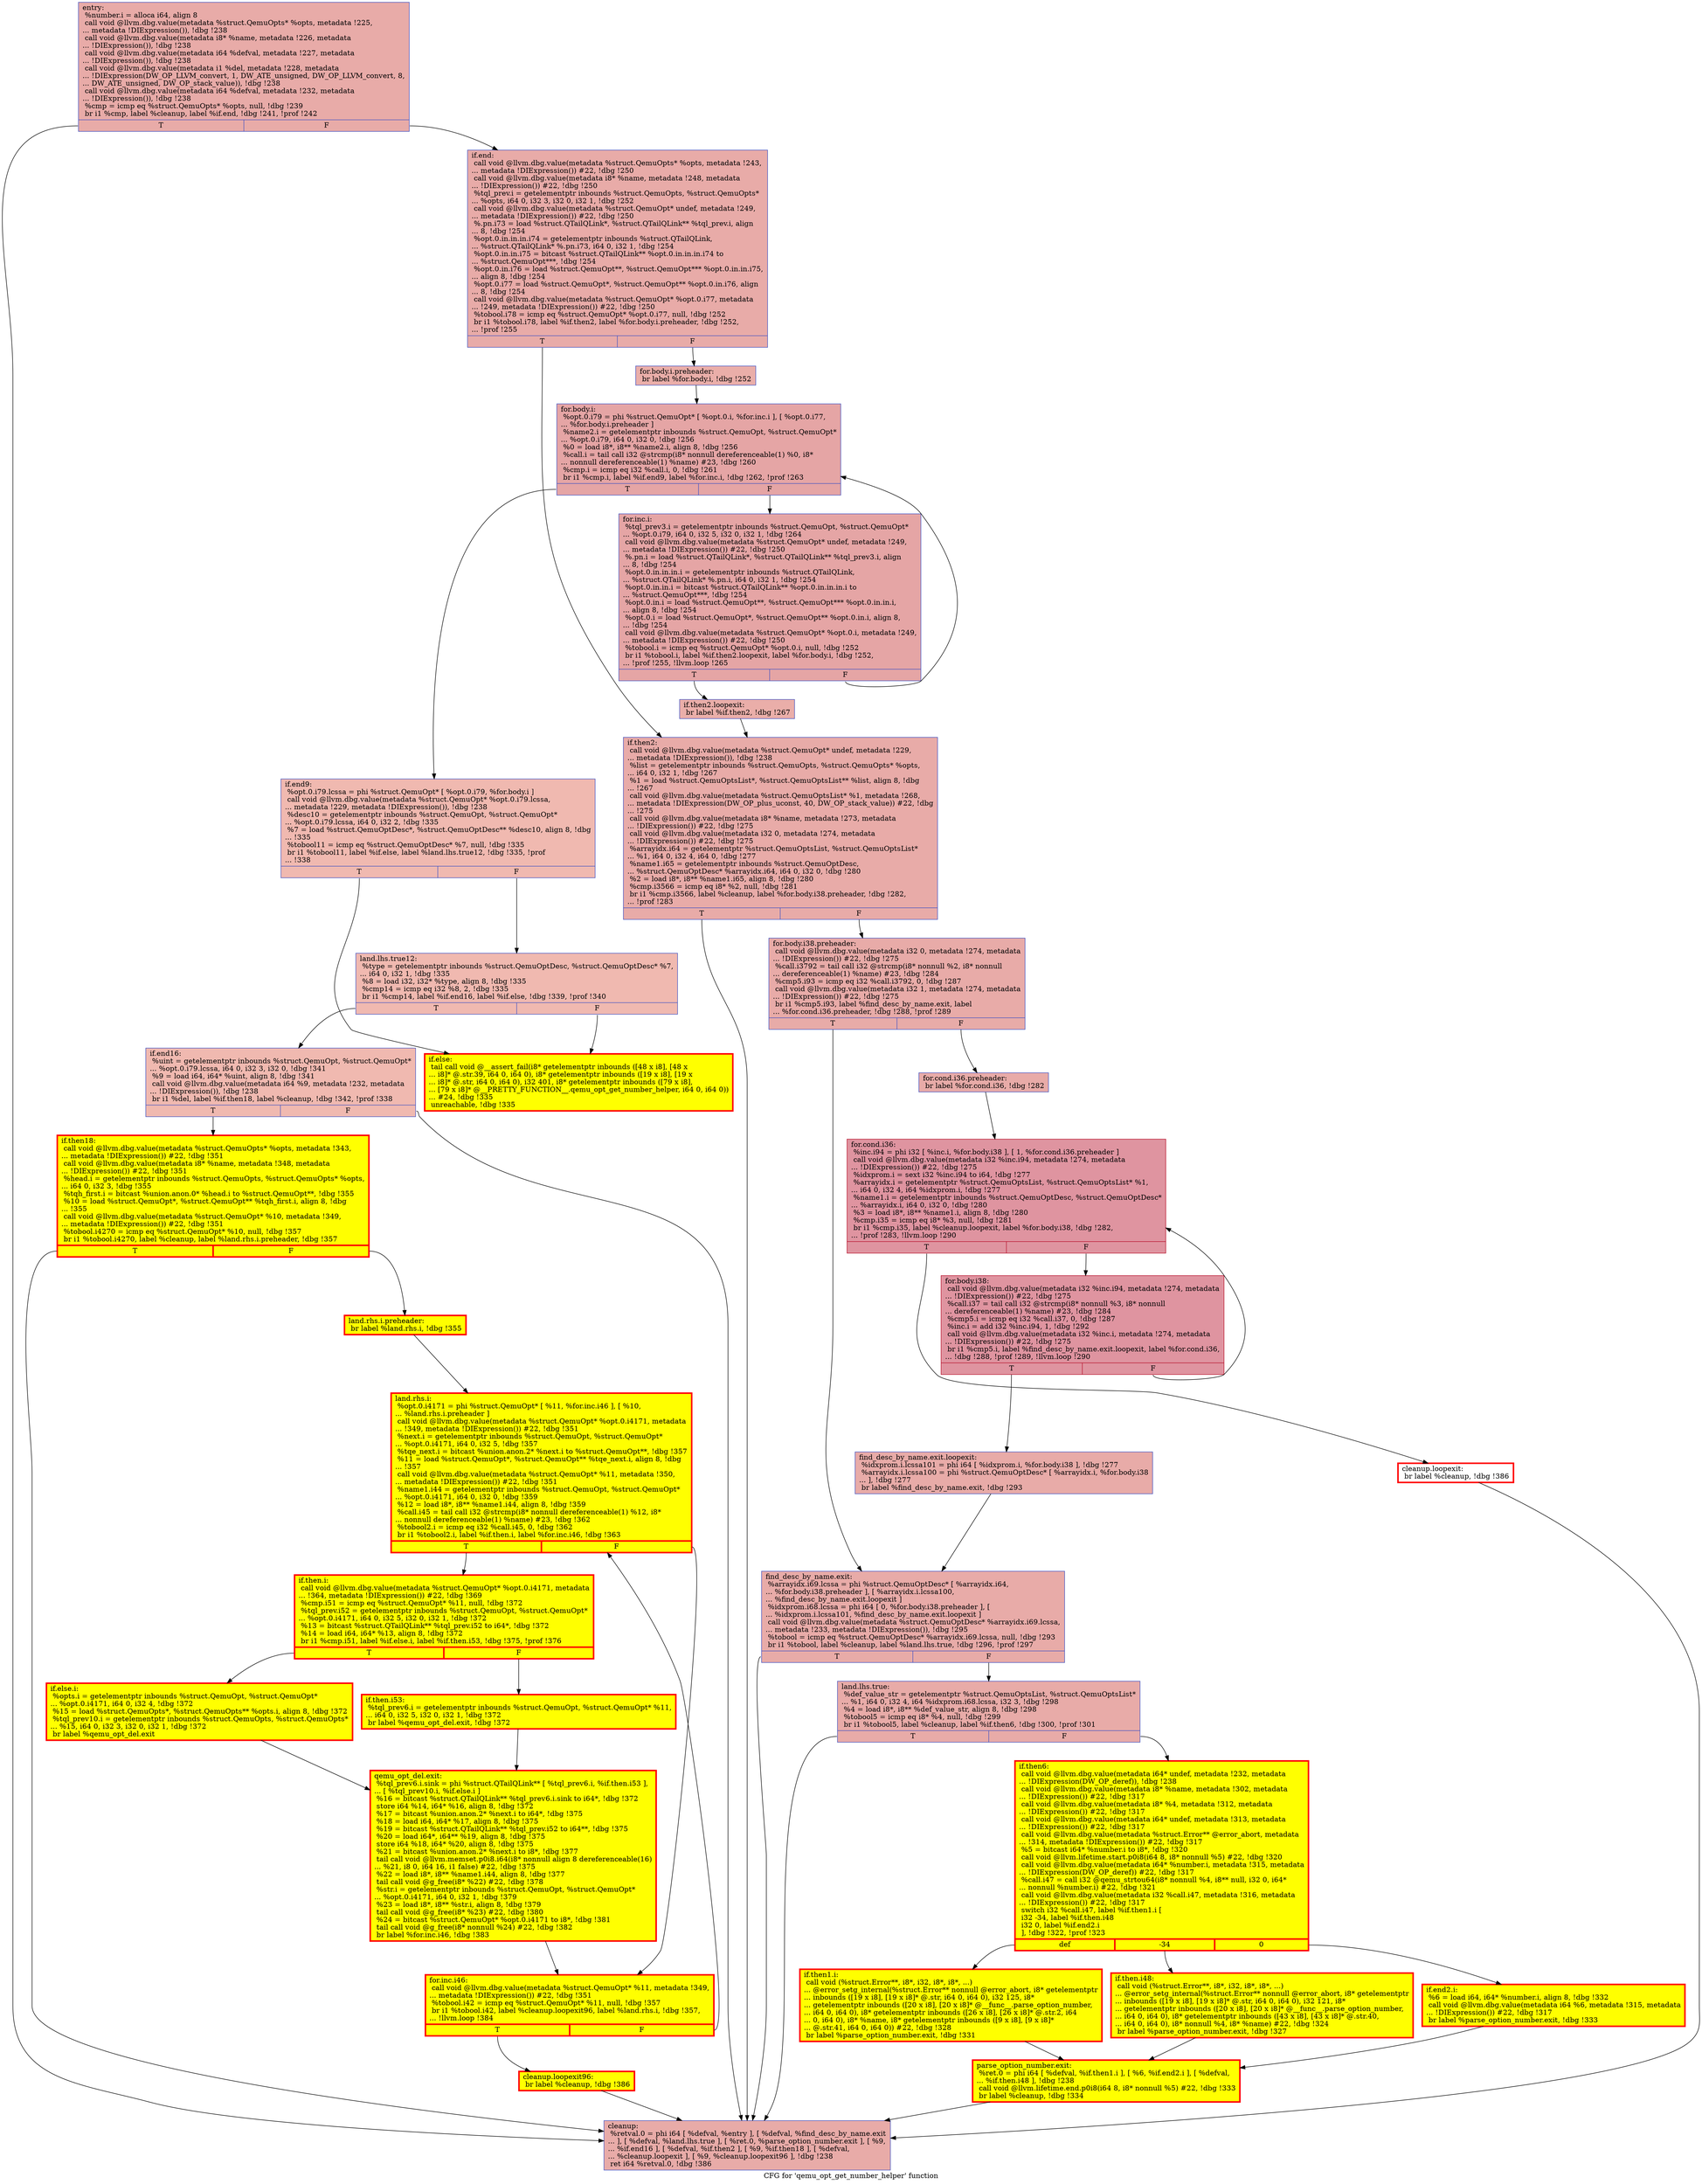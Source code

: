 digraph "CFG for 'qemu_opt_get_number_helper' function" {
	label="CFG for 'qemu_opt_get_number_helper' function";

	Node0x55ef421696c0 [shape=record,color="#3d50c3ff", style=filled, fillcolor="#cc403a70",label="{entry:\l  %number.i = alloca i64, align 8\l  call void @llvm.dbg.value(metadata %struct.QemuOpts* %opts, metadata !225,\l... metadata !DIExpression()), !dbg !238\l  call void @llvm.dbg.value(metadata i8* %name, metadata !226, metadata\l... !DIExpression()), !dbg !238\l  call void @llvm.dbg.value(metadata i64 %defval, metadata !227, metadata\l... !DIExpression()), !dbg !238\l  call void @llvm.dbg.value(metadata i1 %del, metadata !228, metadata\l... !DIExpression(DW_OP_LLVM_convert, 1, DW_ATE_unsigned, DW_OP_LLVM_convert, 8,\l... DW_ATE_unsigned, DW_OP_stack_value)), !dbg !238\l  call void @llvm.dbg.value(metadata i64 %defval, metadata !232, metadata\l... !DIExpression()), !dbg !238\l  %cmp = icmp eq %struct.QemuOpts* %opts, null, !dbg !239\l  br i1 %cmp, label %cleanup, label %if.end, !dbg !241, !prof !242\l|{<s0>T|<s1>F}}"];
	Node0x55ef421696c0:s0 -> Node0x55ef4222cfc0;
	Node0x55ef421696c0:s1 -> Node0x55ef4222c960;
	Node0x55ef4222c960 [shape=record,color="#3d50c3ff", style=filled, fillcolor="#cc403a70",label="{if.end:                                           \l  call void @llvm.dbg.value(metadata %struct.QemuOpts* %opts, metadata !243,\l... metadata !DIExpression()) #22, !dbg !250\l  call void @llvm.dbg.value(metadata i8* %name, metadata !248, metadata\l... !DIExpression()) #22, !dbg !250\l  %tql_prev.i = getelementptr inbounds %struct.QemuOpts, %struct.QemuOpts*\l... %opts, i64 0, i32 3, i32 0, i32 1, !dbg !252\l  call void @llvm.dbg.value(metadata %struct.QemuOpt* undef, metadata !249,\l... metadata !DIExpression()) #22, !dbg !250\l  %.pn.i73 = load %struct.QTailQLink*, %struct.QTailQLink** %tql_prev.i, align\l... 8, !dbg !254\l  %opt.0.in.in.in.i74 = getelementptr inbounds %struct.QTailQLink,\l... %struct.QTailQLink* %.pn.i73, i64 0, i32 1, !dbg !254\l  %opt.0.in.in.i75 = bitcast %struct.QTailQLink** %opt.0.in.in.in.i74 to\l... %struct.QemuOpt***, !dbg !254\l  %opt.0.in.i76 = load %struct.QemuOpt**, %struct.QemuOpt*** %opt.0.in.in.i75,\l... align 8, !dbg !254\l  %opt.0.i77 = load %struct.QemuOpt*, %struct.QemuOpt** %opt.0.in.i76, align\l... 8, !dbg !254\l  call void @llvm.dbg.value(metadata %struct.QemuOpt* %opt.0.i77, metadata\l... !249, metadata !DIExpression()) #22, !dbg !250\l  %tobool.i78 = icmp eq %struct.QemuOpt* %opt.0.i77, null, !dbg !252\l  br i1 %tobool.i78, label %if.then2, label %for.body.i.preheader, !dbg !252,\l... !prof !255\l|{<s0>T|<s1>F}}"];
	Node0x55ef4222c960:s0 -> Node0x55ef4222d5c0;
	Node0x55ef4222c960:s1 -> Node0x55ef422cb070;
	Node0x55ef422cb070 [shape=record,color="#3d50c3ff", style=filled, fillcolor="#d0473d70",label="{for.body.i.preheader:                             \l  br label %for.body.i, !dbg !252\l}"];
	Node0x55ef422cb070 -> Node0x55ef42233730;
	Node0x55ef42233730 [shape=record,color="#3d50c3ff", style=filled, fillcolor="#c5333470",label="{for.body.i:                                       \l  %opt.0.i79 = phi %struct.QemuOpt* [ %opt.0.i, %for.inc.i ], [ %opt.0.i77,\l... %for.body.i.preheader ]\l  %name2.i = getelementptr inbounds %struct.QemuOpt, %struct.QemuOpt*\l... %opt.0.i79, i64 0, i32 0, !dbg !256\l  %0 = load i8*, i8** %name2.i, align 8, !dbg !256\l  %call.i = tail call i32 @strcmp(i8* nonnull dereferenceable(1) %0, i8*\l... nonnull dereferenceable(1) %name) #23, !dbg !260\l  %cmp.i = icmp eq i32 %call.i, 0, !dbg !261\l  br i1 %cmp.i, label %if.end9, label %for.inc.i, !dbg !262, !prof !263\l|{<s0>T|<s1>F}}"];
	Node0x55ef42233730:s0 -> Node0x55ef4222d630;
	Node0x55ef42233730:s1 -> Node0x55ef42223f10;
	Node0x55ef42223f10 [shape=record,color="#3d50c3ff", style=filled, fillcolor="#c5333470",label="{for.inc.i:                                        \l  %tql_prev3.i = getelementptr inbounds %struct.QemuOpt, %struct.QemuOpt*\l... %opt.0.i79, i64 0, i32 5, i32 0, i32 1, !dbg !264\l  call void @llvm.dbg.value(metadata %struct.QemuOpt* undef, metadata !249,\l... metadata !DIExpression()) #22, !dbg !250\l  %.pn.i = load %struct.QTailQLink*, %struct.QTailQLink** %tql_prev3.i, align\l... 8, !dbg !254\l  %opt.0.in.in.in.i = getelementptr inbounds %struct.QTailQLink,\l... %struct.QTailQLink* %.pn.i, i64 0, i32 1, !dbg !254\l  %opt.0.in.in.i = bitcast %struct.QTailQLink** %opt.0.in.in.in.i to\l... %struct.QemuOpt***, !dbg !254\l  %opt.0.in.i = load %struct.QemuOpt**, %struct.QemuOpt*** %opt.0.in.in.i,\l... align 8, !dbg !254\l  %opt.0.i = load %struct.QemuOpt*, %struct.QemuOpt** %opt.0.in.i, align 8,\l... !dbg !254\l  call void @llvm.dbg.value(metadata %struct.QemuOpt* %opt.0.i, metadata !249,\l... metadata !DIExpression()) #22, !dbg !250\l  %tobool.i = icmp eq %struct.QemuOpt* %opt.0.i, null, !dbg !252\l  br i1 %tobool.i, label %if.then2.loopexit, label %for.body.i, !dbg !252,\l... !prof !255, !llvm.loop !265\l|{<s0>T|<s1>F}}"];
	Node0x55ef42223f10:s0 -> Node0x55ef421866c0;
	Node0x55ef42223f10:s1 -> Node0x55ef42233730;
	Node0x55ef421866c0 [shape=record,color="#3d50c3ff", style=filled, fillcolor="#d0473d70",label="{if.then2.loopexit:                                \l  br label %if.then2, !dbg !267\l}"];
	Node0x55ef421866c0 -> Node0x55ef4222d5c0;
	Node0x55ef4222d5c0 [shape=record,color="#3d50c3ff", style=filled, fillcolor="#cc403a70",label="{if.then2:                                         \l  call void @llvm.dbg.value(metadata %struct.QemuOpt* undef, metadata !229,\l... metadata !DIExpression()), !dbg !238\l  %list = getelementptr inbounds %struct.QemuOpts, %struct.QemuOpts* %opts,\l... i64 0, i32 1, !dbg !267\l  %1 = load %struct.QemuOptsList*, %struct.QemuOptsList** %list, align 8, !dbg\l... !267\l  call void @llvm.dbg.value(metadata %struct.QemuOptsList* %1, metadata !268,\l... metadata !DIExpression(DW_OP_plus_uconst, 40, DW_OP_stack_value)) #22, !dbg\l... !275\l  call void @llvm.dbg.value(metadata i8* %name, metadata !273, metadata\l... !DIExpression()) #22, !dbg !275\l  call void @llvm.dbg.value(metadata i32 0, metadata !274, metadata\l... !DIExpression()) #22, !dbg !275\l  %arrayidx.i64 = getelementptr %struct.QemuOptsList, %struct.QemuOptsList*\l... %1, i64 0, i32 4, i64 0, !dbg !277\l  %name1.i65 = getelementptr inbounds %struct.QemuOptDesc,\l... %struct.QemuOptDesc* %arrayidx.i64, i64 0, i32 0, !dbg !280\l  %2 = load i8*, i8** %name1.i65, align 8, !dbg !280\l  %cmp.i3566 = icmp eq i8* %2, null, !dbg !281\l  br i1 %cmp.i3566, label %cleanup, label %for.body.i38.preheader, !dbg !282,\l... !prof !283\l|{<s0>T|<s1>F}}"];
	Node0x55ef4222d5c0:s0 -> Node0x55ef4222cfc0;
	Node0x55ef4222d5c0:s1 -> Node0x55ef424b7fd0;
	Node0x55ef424b7fd0 [shape=record,color="#3d50c3ff", style=filled, fillcolor="#cc403a70",label="{for.body.i38.preheader:                           \l  call void @llvm.dbg.value(metadata i32 0, metadata !274, metadata\l... !DIExpression()) #22, !dbg !275\l  %call.i3792 = tail call i32 @strcmp(i8* nonnull %2, i8* nonnull\l... dereferenceable(1) %name) #23, !dbg !284\l  %cmp5.i93 = icmp eq i32 %call.i3792, 0, !dbg !287\l  call void @llvm.dbg.value(metadata i32 1, metadata !274, metadata\l... !DIExpression()) #22, !dbg !275\l  br i1 %cmp5.i93, label %find_desc_by_name.exit, label\l... %for.cond.i36.preheader, !dbg !288, !prof !289\l|{<s0>T|<s1>F}}"];
	Node0x55ef424b7fd0:s0 -> Node0x55ef42315120;
	Node0x55ef424b7fd0:s1 -> Node0x55ef421f6cb0;
	Node0x55ef421f6cb0 [shape=record,color="#3d50c3ff", style=filled, fillcolor="#cc403a70",label="{for.cond.i36.preheader:                           \l  br label %for.cond.i36, !dbg !282\l}"];
	Node0x55ef421f6cb0 -> Node0x55ef4219e8c0;
	Node0x55ef4219e8c0 [shape=record,color="#b70d28ff", style=filled, fillcolor="#b70d2870",label="{for.cond.i36:                                     \l  %inc.i94 = phi i32 [ %inc.i, %for.body.i38 ], [ 1, %for.cond.i36.preheader ]\l  call void @llvm.dbg.value(metadata i32 %inc.i94, metadata !274, metadata\l... !DIExpression()) #22, !dbg !275\l  %idxprom.i = sext i32 %inc.i94 to i64, !dbg !277\l  %arrayidx.i = getelementptr %struct.QemuOptsList, %struct.QemuOptsList* %1,\l... i64 0, i32 4, i64 %idxprom.i, !dbg !277\l  %name1.i = getelementptr inbounds %struct.QemuOptDesc, %struct.QemuOptDesc*\l... %arrayidx.i, i64 0, i32 0, !dbg !280\l  %3 = load i8*, i8** %name1.i, align 8, !dbg !280\l  %cmp.i35 = icmp eq i8* %3, null, !dbg !281\l  br i1 %cmp.i35, label %cleanup.loopexit, label %for.body.i38, !dbg !282,\l... !prof !283, !llvm.loop !290\l|{<s0>T|<s1>F}}"];
	Node0x55ef4219e8c0:s0 -> Node0x55ef42328e90;
	Node0x55ef4219e8c0:s1 -> Node0x55ef4229fa70;
	Node0x55ef4229fa70 [shape=record,color="#b70d28ff", style=filled, fillcolor="#b70d2870",label="{for.body.i38:                                     \l  call void @llvm.dbg.value(metadata i32 %inc.i94, metadata !274, metadata\l... !DIExpression()) #22, !dbg !275\l  %call.i37 = tail call i32 @strcmp(i8* nonnull %3, i8* nonnull\l... dereferenceable(1) %name) #23, !dbg !284\l  %cmp5.i = icmp eq i32 %call.i37, 0, !dbg !287\l  %inc.i = add i32 %inc.i94, 1, !dbg !292\l  call void @llvm.dbg.value(metadata i32 %inc.i, metadata !274, metadata\l... !DIExpression()) #22, !dbg !275\l  br i1 %cmp5.i, label %find_desc_by_name.exit.loopexit, label %for.cond.i36,\l... !dbg !288, !prof !289, !llvm.loop !290\l|{<s0>T|<s1>F}}"];
	Node0x55ef4229fa70:s0 -> Node0x55ef424c4300;
	Node0x55ef4229fa70:s1 -> Node0x55ef4219e8c0;
	Node0x55ef424c4300 [shape=record,color="#3d50c3ff", style=filled, fillcolor="#cc403a70",label="{find_desc_by_name.exit.loopexit:                  \l  %idxprom.i.lcssa101 = phi i64 [ %idxprom.i, %for.body.i38 ], !dbg !277\l  %arrayidx.i.lcssa100 = phi %struct.QemuOptDesc* [ %arrayidx.i, %for.body.i38\l... ], !dbg !277\l  br label %find_desc_by_name.exit, !dbg !293\l}"];
	Node0x55ef424c4300 -> Node0x55ef42315120;
	Node0x55ef42315120 [shape=record,color="#3d50c3ff", style=filled, fillcolor="#cc403a70",label="{find_desc_by_name.exit:                           \l  %arrayidx.i69.lcssa = phi %struct.QemuOptDesc* [ %arrayidx.i64,\l... %for.body.i38.preheader ], [ %arrayidx.i.lcssa100,\l... %find_desc_by_name.exit.loopexit ]\l  %idxprom.i68.lcssa = phi i64 [ 0, %for.body.i38.preheader ], [\l... %idxprom.i.lcssa101, %find_desc_by_name.exit.loopexit ]\l  call void @llvm.dbg.value(metadata %struct.QemuOptDesc* %arrayidx.i69.lcssa,\l... metadata !233, metadata !DIExpression()), !dbg !295\l  %tobool = icmp eq %struct.QemuOptDesc* %arrayidx.i69.lcssa, null, !dbg !293\l  br i1 %tobool, label %cleanup, label %land.lhs.true, !dbg !296, !prof !297\l|{<s0>T|<s1>F}}"];
	Node0x55ef42315120:s0 -> Node0x55ef4222cfc0;
	Node0x55ef42315120:s1 -> Node0x55ef422e43f0;
	Node0x55ef422e43f0 [shape=record,color="#3d50c3ff", style=filled, fillcolor="#cc403a70",label="{land.lhs.true:                                    \l  %def_value_str = getelementptr %struct.QemuOptsList, %struct.QemuOptsList*\l... %1, i64 0, i32 4, i64 %idxprom.i68.lcssa, i32 3, !dbg !298\l  %4 = load i8*, i8** %def_value_str, align 8, !dbg !298\l  %tobool5 = icmp eq i8* %4, null, !dbg !299\l  br i1 %tobool5, label %cleanup, label %if.then6, !dbg !300, !prof !301\l|{<s0>T|<s1>F}}"];
	Node0x55ef422e43f0:s0 -> Node0x55ef4222cfc0;
	Node0x55ef422e43f0:s1 -> Node0x55ef4222c140;
	Node0x55ef4222c140 [shape=record,penwidth=3.0, style="filled", color="red", fillcolor="yellow",label="{if.then6:                                         \l  call void @llvm.dbg.value(metadata i64* undef, metadata !232, metadata\l... !DIExpression(DW_OP_deref)), !dbg !238\l  call void @llvm.dbg.value(metadata i8* %name, metadata !302, metadata\l... !DIExpression()) #22, !dbg !317\l  call void @llvm.dbg.value(metadata i8* %4, metadata !312, metadata\l... !DIExpression()) #22, !dbg !317\l  call void @llvm.dbg.value(metadata i64* undef, metadata !313, metadata\l... !DIExpression()) #22, !dbg !317\l  call void @llvm.dbg.value(metadata %struct.Error** @error_abort, metadata\l... !314, metadata !DIExpression()) #22, !dbg !317\l  %5 = bitcast i64* %number.i to i8*, !dbg !320\l  call void @llvm.lifetime.start.p0i8(i64 8, i8* nonnull %5) #22, !dbg !320\l  call void @llvm.dbg.value(metadata i64* %number.i, metadata !315, metadata\l... !DIExpression(DW_OP_deref)) #22, !dbg !317\l  %call.i47 = call i32 @qemu_strtou64(i8* nonnull %4, i8** null, i32 0, i64*\l... nonnull %number.i) #22, !dbg !321\l  call void @llvm.dbg.value(metadata i32 %call.i47, metadata !316, metadata\l... !DIExpression()) #22, !dbg !317\l  switch i32 %call.i47, label %if.then1.i [\l    i32 -34, label %if.then.i48\l    i32 0, label %if.end2.i\l  ], !dbg !322, !prof !323\l|{<s0>def|<s1>-34|<s2>0}}"];
	Node0x55ef4222c140:s0 -> Node0x55ef421a9120;
	Node0x55ef4222c140:s1 -> Node0x55ef42314230;
	Node0x55ef4222c140:s2 -> Node0x55ef42480190;
	Node0x55ef42314230 [shape=record,penwidth=3.0, style="filled", color="red", fillcolor="yellow",label="{if.then.i48:                                      \l  call void (%struct.Error**, i8*, i32, i8*, i8*, ...)\l... @error_setg_internal(%struct.Error** nonnull @error_abort, i8* getelementptr\l... inbounds ([19 x i8], [19 x i8]* @.str, i64 0, i64 0), i32 121, i8*\l... getelementptr inbounds ([20 x i8], [20 x i8]* @__func__.parse_option_number,\l... i64 0, i64 0), i8* getelementptr inbounds ([43 x i8], [43 x i8]* @.str.40,\l... i64 0, i64 0), i8* nonnull %4, i8* %name) #22, !dbg !324\l  br label %parse_option_number.exit, !dbg !327\l}"];
	Node0x55ef42314230 -> Node0x55ef4233e170;
	Node0x55ef421a9120 [shape=record,penwidth=3.0, style="filled", color="red", fillcolor="yellow",label="{if.then1.i:                                       \l  call void (%struct.Error**, i8*, i32, i8*, i8*, ...)\l... @error_setg_internal(%struct.Error** nonnull @error_abort, i8* getelementptr\l... inbounds ([19 x i8], [19 x i8]* @.str, i64 0, i64 0), i32 125, i8*\l... getelementptr inbounds ([20 x i8], [20 x i8]* @__func__.parse_option_number,\l... i64 0, i64 0), i8* getelementptr inbounds ([26 x i8], [26 x i8]* @.str.2, i64\l... 0, i64 0), i8* %name, i8* getelementptr inbounds ([9 x i8], [9 x i8]*\l... @.str.41, i64 0, i64 0)) #22, !dbg !328\l  br label %parse_option_number.exit, !dbg !331\l}"];
	Node0x55ef421a9120 -> Node0x55ef4233e170;
	Node0x55ef42480190 [shape=record,penwidth=3.0, style="filled", color="red", fillcolor="yellow",label="{if.end2.i:                                        \l  %6 = load i64, i64* %number.i, align 8, !dbg !332\l  call void @llvm.dbg.value(metadata i64 %6, metadata !315, metadata\l... !DIExpression()) #22, !dbg !317\l  br label %parse_option_number.exit, !dbg !333\l}"];
	Node0x55ef42480190 -> Node0x55ef4233e170;
	Node0x55ef4233e170 [shape=record,penwidth=3.0, style="filled", color="red", fillcolor="yellow",label="{parse_option_number.exit:                         \l  %ret.0 = phi i64 [ %defval, %if.then1.i ], [ %6, %if.end2.i ], [ %defval,\l... %if.then.i48 ], !dbg !238\l  call void @llvm.lifetime.end.p0i8(i64 8, i8* nonnull %5) #22, !dbg !333\l  br label %cleanup, !dbg !334\l}"];
	Node0x55ef4233e170 -> Node0x55ef4222cfc0;
	Node0x55ef4222d630 [shape=record,color="#3d50c3ff", style=filled, fillcolor="#de614d70",label="{if.end9:                                          \l  %opt.0.i79.lcssa = phi %struct.QemuOpt* [ %opt.0.i79, %for.body.i ]\l  call void @llvm.dbg.value(metadata %struct.QemuOpt* %opt.0.i79.lcssa,\l... metadata !229, metadata !DIExpression()), !dbg !238\l  %desc10 = getelementptr inbounds %struct.QemuOpt, %struct.QemuOpt*\l... %opt.0.i79.lcssa, i64 0, i32 2, !dbg !335\l  %7 = load %struct.QemuOptDesc*, %struct.QemuOptDesc** %desc10, align 8, !dbg\l... !335\l  %tobool11 = icmp eq %struct.QemuOptDesc* %7, null, !dbg !335\l  br i1 %tobool11, label %if.else, label %land.lhs.true12, !dbg !335, !prof\l... !338\l|{<s0>T|<s1>F}}"];
	Node0x55ef4222d630:s0 -> Node0x55ef422e5a40;
	Node0x55ef4222d630:s1 -> Node0x55ef422e5a90;
	Node0x55ef422e5a90 [shape=record,color="#3d50c3ff", style=filled, fillcolor="#de614d70",label="{land.lhs.true12:                                  \l  %type = getelementptr inbounds %struct.QemuOptDesc, %struct.QemuOptDesc* %7,\l... i64 0, i32 1, !dbg !335\l  %8 = load i32, i32* %type, align 8, !dbg !335\l  %cmp14 = icmp eq i32 %8, 2, !dbg !335\l  br i1 %cmp14, label %if.end16, label %if.else, !dbg !339, !prof !340\l|{<s0>T|<s1>F}}"];
	Node0x55ef422e5a90:s0 -> Node0x55ef422e59f0;
	Node0x55ef422e5a90:s1 -> Node0x55ef422e5a40;
	Node0x55ef422e5a40 [shape=record,penwidth=3.0, style="filled", color="red", fillcolor="yellow",label="{if.else:                                          \l  tail call void @__assert_fail(i8* getelementptr inbounds ([48 x i8], [48 x\l... i8]* @.str.39, i64 0, i64 0), i8* getelementptr inbounds ([19 x i8], [19 x\l... i8]* @.str, i64 0, i64 0), i32 401, i8* getelementptr inbounds ([79 x i8],\l... [79 x i8]* @__PRETTY_FUNCTION__.qemu_opt_get_number_helper, i64 0, i64 0))\l... #24, !dbg !335\l  unreachable, !dbg !335\l}"];
	Node0x55ef422e59f0 [shape=record,color="#3d50c3ff", style=filled, fillcolor="#de614d70",label="{if.end16:                                         \l  %uint = getelementptr inbounds %struct.QemuOpt, %struct.QemuOpt*\l... %opt.0.i79.lcssa, i64 0, i32 3, i32 0, !dbg !341\l  %9 = load i64, i64* %uint, align 8, !dbg !341\l  call void @llvm.dbg.value(metadata i64 %9, metadata !232, metadata\l... !DIExpression()), !dbg !238\l  br i1 %del, label %if.then18, label %cleanup, !dbg !342, !prof !338\l|{<s0>T|<s1>F}}"];
	Node0x55ef422e59f0:s0 -> Node0x55ef422e6670;
	Node0x55ef422e59f0:s1 -> Node0x55ef4222cfc0;
	Node0x55ef422e6670 [shape=record,penwidth=3.0, style="filled", color="red", fillcolor="yellow",label="{if.then18:                                        \l  call void @llvm.dbg.value(metadata %struct.QemuOpts* %opts, metadata !343,\l... metadata !DIExpression()) #22, !dbg !351\l  call void @llvm.dbg.value(metadata i8* %name, metadata !348, metadata\l... !DIExpression()) #22, !dbg !351\l  %head.i = getelementptr inbounds %struct.QemuOpts, %struct.QemuOpts* %opts,\l... i64 0, i32 3, !dbg !355\l  %tqh_first.i = bitcast %union.anon.0* %head.i to %struct.QemuOpt**, !dbg !355\l  %10 = load %struct.QemuOpt*, %struct.QemuOpt** %tqh_first.i, align 8, !dbg\l... !355\l  call void @llvm.dbg.value(metadata %struct.QemuOpt* %10, metadata !349,\l... metadata !DIExpression()) #22, !dbg !351\l  %tobool.i4270 = icmp eq %struct.QemuOpt* %10, null, !dbg !357\l  br i1 %tobool.i4270, label %cleanup, label %land.rhs.i.preheader, !dbg !357\l|{<s0>T|<s1>F}}"];
	Node0x55ef422e6670:s0 -> Node0x55ef4222cfc0;
	Node0x55ef422e6670:s1 -> Node0x55ef424c42b0;
	Node0x55ef424c42b0 [shape=record,penwidth=3.0, style="filled", color="red", fillcolor="yellow",label="{land.rhs.i.preheader:                             \l  br label %land.rhs.i, !dbg !355\l}"];
	Node0x55ef424c42b0 -> Node0x55ef42342830;
	Node0x55ef42342830 [shape=record,penwidth=3.0, style="filled", color="red", fillcolor="yellow",label="{land.rhs.i:                                       \l  %opt.0.i4171 = phi %struct.QemuOpt* [ %11, %for.inc.i46 ], [ %10,\l... %land.rhs.i.preheader ]\l  call void @llvm.dbg.value(metadata %struct.QemuOpt* %opt.0.i4171, metadata\l... !349, metadata !DIExpression()) #22, !dbg !351\l  %next.i = getelementptr inbounds %struct.QemuOpt, %struct.QemuOpt*\l... %opt.0.i4171, i64 0, i32 5, !dbg !357\l  %tqe_next.i = bitcast %union.anon.2* %next.i to %struct.QemuOpt**, !dbg !357\l  %11 = load %struct.QemuOpt*, %struct.QemuOpt** %tqe_next.i, align 8, !dbg\l... !357\l  call void @llvm.dbg.value(metadata %struct.QemuOpt* %11, metadata !350,\l... metadata !DIExpression()) #22, !dbg !351\l  %name1.i44 = getelementptr inbounds %struct.QemuOpt, %struct.QemuOpt*\l... %opt.0.i4171, i64 0, i32 0, !dbg !359\l  %12 = load i8*, i8** %name1.i44, align 8, !dbg !359\l  %call.i45 = tail call i32 @strcmp(i8* nonnull dereferenceable(1) %12, i8*\l... nonnull dereferenceable(1) %name) #23, !dbg !362\l  %tobool2.i = icmp eq i32 %call.i45, 0, !dbg !362\l  br i1 %tobool2.i, label %if.then.i, label %for.inc.i46, !dbg !363\l|{<s0>T|<s1>F}}"];
	Node0x55ef42342830:s0 -> Node0x55ef422146c0;
	Node0x55ef42342830:s1 -> Node0x55ef421e2af0;
	Node0x55ef422146c0 [shape=record,penwidth=3.0, style="filled", color="red", fillcolor="yellow",label="{if.then.i:                                        \l  call void @llvm.dbg.value(metadata %struct.QemuOpt* %opt.0.i4171, metadata\l... !364, metadata !DIExpression()) #22, !dbg !369\l  %cmp.i51 = icmp eq %struct.QemuOpt* %11, null, !dbg !372\l  %tql_prev.i52 = getelementptr inbounds %struct.QemuOpt, %struct.QemuOpt*\l... %opt.0.i4171, i64 0, i32 5, i32 0, i32 1, !dbg !372\l  %13 = bitcast %struct.QTailQLink** %tql_prev.i52 to i64*, !dbg !372\l  %14 = load i64, i64* %13, align 8, !dbg !372\l  br i1 %cmp.i51, label %if.else.i, label %if.then.i53, !dbg !375, !prof !376\l|{<s0>T|<s1>F}}"];
	Node0x55ef422146c0:s0 -> Node0x55ef422bc220;
	Node0x55ef422146c0:s1 -> Node0x55ef42468170;
	Node0x55ef42468170 [shape=record,penwidth=3.0, style="filled", color="red", fillcolor="yellow",label="{if.then.i53:                                      \l  %tql_prev6.i = getelementptr inbounds %struct.QemuOpt, %struct.QemuOpt* %11,\l... i64 0, i32 5, i32 0, i32 1, !dbg !372\l  br label %qemu_opt_del.exit, !dbg !372\l}"];
	Node0x55ef42468170 -> Node0x55ef4246eca0;
	Node0x55ef422bc220 [shape=record,penwidth=3.0, style="filled", color="red", fillcolor="yellow",label="{if.else.i:                                        \l  %opts.i = getelementptr inbounds %struct.QemuOpt, %struct.QemuOpt*\l... %opt.0.i4171, i64 0, i32 4, !dbg !372\l  %15 = load %struct.QemuOpts*, %struct.QemuOpts** %opts.i, align 8, !dbg !372\l  %tql_prev10.i = getelementptr inbounds %struct.QemuOpts, %struct.QemuOpts*\l... %15, i64 0, i32 3, i32 0, i32 1, !dbg !372\l  br label %qemu_opt_del.exit\l}"];
	Node0x55ef422bc220 -> Node0x55ef4246eca0;
	Node0x55ef4246eca0 [shape=record,penwidth=3.0, style="filled", color="red", fillcolor="yellow",label="{qemu_opt_del.exit:                                \l  %tql_prev6.i.sink = phi %struct.QTailQLink** [ %tql_prev6.i, %if.then.i53 ],\l... [ %tql_prev10.i, %if.else.i ]\l  %16 = bitcast %struct.QTailQLink** %tql_prev6.i.sink to i64*, !dbg !372\l  store i64 %14, i64* %16, align 8, !dbg !372\l  %17 = bitcast %union.anon.2* %next.i to i64*, !dbg !375\l  %18 = load i64, i64* %17, align 8, !dbg !375\l  %19 = bitcast %struct.QTailQLink** %tql_prev.i52 to i64**, !dbg !375\l  %20 = load i64*, i64** %19, align 8, !dbg !375\l  store i64 %18, i64* %20, align 8, !dbg !375\l  %21 = bitcast %union.anon.2* %next.i to i8*, !dbg !377\l  tail call void @llvm.memset.p0i8.i64(i8* nonnull align 8 dereferenceable(16)\l... %21, i8 0, i64 16, i1 false) #22, !dbg !375\l  %22 = load i8*, i8** %name1.i44, align 8, !dbg !377\l  tail call void @g_free(i8* %22) #22, !dbg !378\l  %str.i = getelementptr inbounds %struct.QemuOpt, %struct.QemuOpt*\l... %opt.0.i4171, i64 0, i32 1, !dbg !379\l  %23 = load i8*, i8** %str.i, align 8, !dbg !379\l  tail call void @g_free(i8* %23) #22, !dbg !380\l  %24 = bitcast %struct.QemuOpt* %opt.0.i4171 to i8*, !dbg !381\l  tail call void @g_free(i8* nonnull %24) #22, !dbg !382\l  br label %for.inc.i46, !dbg !383\l}"];
	Node0x55ef4246eca0 -> Node0x55ef421e2af0;
	Node0x55ef421e2af0 [shape=record,penwidth=3.0, style="filled", color="red", fillcolor="yellow",label="{for.inc.i46:                                      \l  call void @llvm.dbg.value(metadata %struct.QemuOpt* %11, metadata !349,\l... metadata !DIExpression()) #22, !dbg !351\l  %tobool.i42 = icmp eq %struct.QemuOpt* %11, null, !dbg !357\l  br i1 %tobool.i42, label %cleanup.loopexit96, label %land.rhs.i, !dbg !357,\l... !llvm.loop !384\l|{<s0>T|<s1>F}}"];
	Node0x55ef421e2af0:s0 -> Node0x55ef421d8eb0;
	Node0x55ef421e2af0:s1 -> Node0x55ef42342830;
	Node0x55ef42328e90 [shape=record,penwidth=3.0, color="red",label="{cleanup.loopexit:                                 \l  br label %cleanup, !dbg !386\l}"];
	Node0x55ef42328e90 -> Node0x55ef4222cfc0;
	Node0x55ef421d8eb0 [shape=record,penwidth=3.0, style="filled", color="red", fillcolor="yellow",label="{cleanup.loopexit96:                               \l  br label %cleanup, !dbg !386\l}"];
	Node0x55ef421d8eb0 -> Node0x55ef4222cfc0;
	Node0x55ef4222cfc0 [shape=record,color="#3d50c3ff", style=filled, fillcolor="#cc403a70",label="{cleanup:                                          \l  %retval.0 = phi i64 [ %defval, %entry ], [ %defval, %find_desc_by_name.exit\l... ], [ %defval, %land.lhs.true ], [ %ret.0, %parse_option_number.exit ], [ %9,\l... %if.end16 ], [ %defval, %if.then2 ], [ %9, %if.then18 ], [ %defval,\l... %cleanup.loopexit ], [ %9, %cleanup.loopexit96 ], !dbg !238\l  ret i64 %retval.0, !dbg !386\l}"];
}
